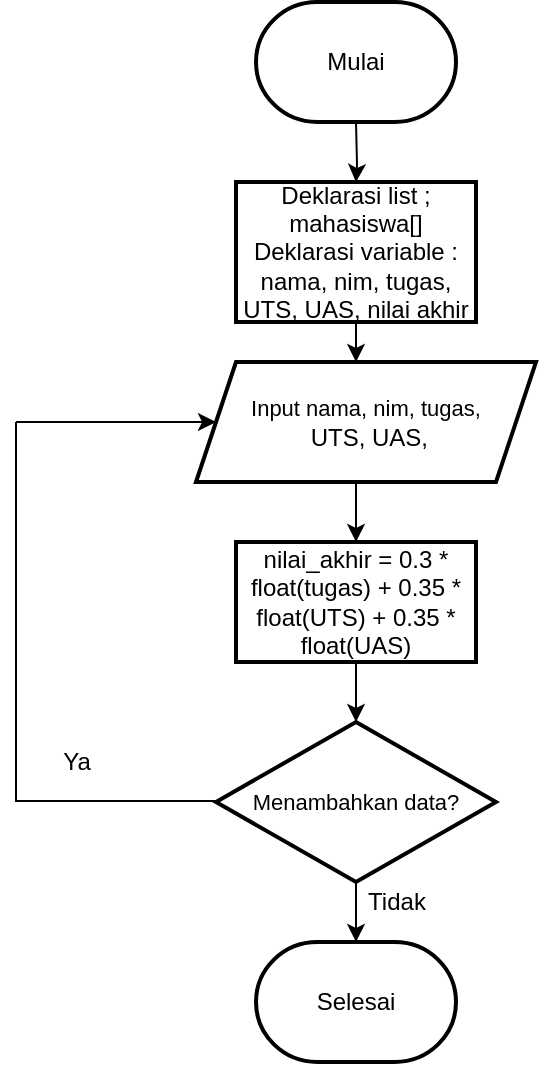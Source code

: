 <mxfile version="13.10.0" type="onedrive"><diagram id="2OitEjjfjIVi45PR7Nai" name="Page-1"><mxGraphModel dx="868" dy="520" grid="1" gridSize="10" guides="1" tooltips="1" connect="1" arrows="1" fold="1" page="1" pageScale="1" pageWidth="827" pageHeight="1169" math="0" shadow="0"><root><mxCell id="0"/><mxCell id="1" parent="0"/><mxCell id="iVZMDgCGsIrjgS-juT8A-5" value="" style="edgeStyle=orthogonalEdgeStyle;rounded=0;orthogonalLoop=1;jettySize=auto;html=1;" edge="1" parent="1" target="iVZMDgCGsIrjgS-juT8A-4"><mxGeometry relative="1" as="geometry"><mxPoint x="380" y="70" as="sourcePoint"/></mxGeometry></mxCell><mxCell id="iVZMDgCGsIrjgS-juT8A-7" value="" style="edgeStyle=orthogonalEdgeStyle;rounded=0;orthogonalLoop=1;jettySize=auto;html=1;jumpSize=5;" edge="1" parent="1" source="iVZMDgCGsIrjgS-juT8A-4" target="iVZMDgCGsIrjgS-juT8A-6"><mxGeometry relative="1" as="geometry"><Array as="points"><mxPoint x="380" y="190"/><mxPoint x="380" y="190"/></Array></mxGeometry></mxCell><mxCell id="iVZMDgCGsIrjgS-juT8A-4" value="Deklarasi list ; mahasiswa[]&lt;br&gt;Deklarasi variable :&lt;br&gt;nama, nim, tugas, UTS, UAS, nilai akhir" style="whiteSpace=wrap;html=1;strokeWidth=2;perimeterSpacing=0;" vertex="1" parent="1"><mxGeometry x="320" y="100" width="120" height="70" as="geometry"/></mxCell><mxCell id="iVZMDgCGsIrjgS-juT8A-9" value="" style="edgeStyle=orthogonalEdgeStyle;rounded=0;orthogonalLoop=1;jettySize=auto;html=1;" edge="1" parent="1" source="iVZMDgCGsIrjgS-juT8A-6" target="iVZMDgCGsIrjgS-juT8A-8"><mxGeometry relative="1" as="geometry"><Array as="points"><mxPoint x="380" y="260"/><mxPoint x="380" y="260"/></Array></mxGeometry></mxCell><mxCell id="iVZMDgCGsIrjgS-juT8A-6" value="&lt;div&gt;&lt;span style=&quot;font-size: 11px&quot;&gt;Input nama, nim, tugas,&lt;/span&gt;&lt;/div&gt;&lt;div&gt;&lt;span&gt;&amp;nbsp;UTS, UAS,&lt;/span&gt;&lt;/div&gt;" style="shape=parallelogram;perimeter=parallelogramPerimeter;whiteSpace=wrap;html=1;fixedSize=1;strokeWidth=2;align=center;" vertex="1" parent="1"><mxGeometry x="300" y="190" width="170" height="60" as="geometry"/></mxCell><mxCell id="iVZMDgCGsIrjgS-juT8A-11" value="" style="edgeStyle=orthogonalEdgeStyle;rounded=0;orthogonalLoop=1;jettySize=auto;html=1;" edge="1" parent="1" source="iVZMDgCGsIrjgS-juT8A-8" target="iVZMDgCGsIrjgS-juT8A-10"><mxGeometry relative="1" as="geometry"/></mxCell><object label="nilai_akhir = 0.3 * float(tugas) + 0.35 * float(UTS) + 0.35 * float(UAS)" id="iVZMDgCGsIrjgS-juT8A-8"><mxCell style="whiteSpace=wrap;html=1;strokeWidth=2;" vertex="1" parent="1"><mxGeometry x="320" y="280" width="120" height="60" as="geometry"/></mxCell></object><mxCell id="iVZMDgCGsIrjgS-juT8A-22" style="edgeStyle=orthogonalEdgeStyle;rounded=0;orthogonalLoop=1;jettySize=auto;html=1;entryX=0.5;entryY=0;entryDx=0;entryDy=0;entryPerimeter=0;" edge="1" parent="1" source="iVZMDgCGsIrjgS-juT8A-10" target="iVZMDgCGsIrjgS-juT8A-21"><mxGeometry relative="1" as="geometry"/></mxCell><mxCell id="iVZMDgCGsIrjgS-juT8A-10" value="&lt;font style=&quot;font-size: 11px&quot;&gt;Menambahkan data?&lt;/font&gt;" style="rhombus;whiteSpace=wrap;html=1;strokeWidth=2;" vertex="1" parent="1"><mxGeometry x="310" y="370" width="140" height="80" as="geometry"/></mxCell><mxCell id="iVZMDgCGsIrjgS-juT8A-19" value="Mulai" style="strokeWidth=2;html=1;shape=mxgraph.flowchart.terminator;whiteSpace=wrap;" vertex="1" parent="1"><mxGeometry x="330" y="10" width="100" height="60" as="geometry"/></mxCell><mxCell id="iVZMDgCGsIrjgS-juT8A-21" value="Selesai" style="strokeWidth=2;html=1;shape=mxgraph.flowchart.terminator;whiteSpace=wrap;" vertex="1" parent="1"><mxGeometry x="330" y="480" width="100" height="60" as="geometry"/></mxCell><mxCell id="iVZMDgCGsIrjgS-juT8A-23" value="" style="endArrow=none;html=1;" edge="1" parent="1"><mxGeometry width="50" height="50" relative="1" as="geometry"><mxPoint x="210" y="409.5" as="sourcePoint"/><mxPoint x="310" y="409.5" as="targetPoint"/></mxGeometry></mxCell><mxCell id="iVZMDgCGsIrjgS-juT8A-24" value="" style="endArrow=none;html=1;strokeColor=#000000;" edge="1" parent="1"><mxGeometry width="50" height="50" relative="1" as="geometry"><mxPoint x="210" y="410" as="sourcePoint"/><mxPoint x="210" y="220" as="targetPoint"/><Array as="points"><mxPoint x="210" y="410"/><mxPoint x="210" y="370"/></Array></mxGeometry></mxCell><mxCell id="iVZMDgCGsIrjgS-juT8A-27" value="" style="endArrow=classic;html=1;strokeColor=#000000;" edge="1" parent="1" target="iVZMDgCGsIrjgS-juT8A-6"><mxGeometry width="50" height="50" relative="1" as="geometry"><mxPoint x="210" y="220" as="sourcePoint"/><mxPoint x="260" y="170" as="targetPoint"/></mxGeometry></mxCell><mxCell id="iVZMDgCGsIrjgS-juT8A-28" value="Ya" style="text;html=1;align=center;verticalAlign=middle;resizable=0;points=[];autosize=1;" vertex="1" parent="1"><mxGeometry x="225" y="380" width="30" height="20" as="geometry"/></mxCell><mxCell id="iVZMDgCGsIrjgS-juT8A-29" value="Tidak" style="text;html=1;align=center;verticalAlign=middle;resizable=0;points=[];autosize=1;" vertex="1" parent="1"><mxGeometry x="380" y="450" width="40" height="20" as="geometry"/></mxCell></root></mxGraphModel></diagram></mxfile>